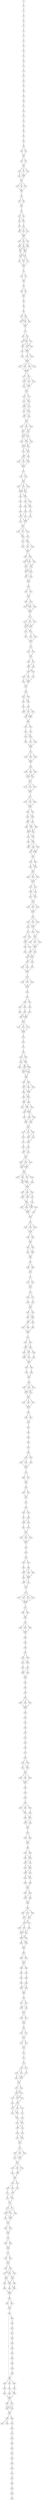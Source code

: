 strict digraph  {
	S0 -> S1 [ label = G ];
	S1 -> S2 [ label = G ];
	S2 -> S3 [ label = C ];
	S3 -> S4 [ label = T ];
	S4 -> S5 [ label = G ];
	S5 -> S6 [ label = C ];
	S6 -> S7 [ label = T ];
	S7 -> S8 [ label = C ];
	S8 -> S9 [ label = T ];
	S9 -> S10 [ label = C ];
	S10 -> S11 [ label = A ];
	S11 -> S12 [ label = C ];
	S12 -> S13 [ label = T ];
	S13 -> S14 [ label = G ];
	S14 -> S15 [ label = G ];
	S15 -> S16 [ label = C ];
	S16 -> S17 [ label = G ];
	S17 -> S18 [ label = C ];
	S18 -> S19 [ label = C ];
	S19 -> S20 [ label = G ];
	S20 -> S21 [ label = C ];
	S21 -> S22 [ label = C ];
	S22 -> S23 [ label = G ];
	S23 -> S24 [ label = A ];
	S24 -> S25 [ label = C ];
	S25 -> S26 [ label = T ];
	S26 -> S27 [ label = G ];
	S27 -> S28 [ label = G ];
	S28 -> S29 [ label = G ];
	S29 -> S30 [ label = C ];
	S29 -> S31 [ label = A ];
	S30 -> S32 [ label = C ];
	S31 -> S32 [ label = C ];
	S32 -> S33 [ label = A ];
	S32 -> S34 [ label = T ];
	S33 -> S35 [ label = C ];
	S34 -> S35 [ label = C ];
	S35 -> S36 [ label = A ];
	S35 -> S37 [ label = T ];
	S35 -> S38 [ label = G ];
	S36 -> S39 [ label = C ];
	S36 -> S40 [ label = A ];
	S37 -> S39 [ label = C ];
	S38 -> S39 [ label = C ];
	S39 -> S41 [ label = G ];
	S40 -> S41 [ label = G ];
	S41 -> S42 [ label = A ];
	S41 -> S43 [ label = C ];
	S41 -> S44 [ label = G ];
	S42 -> S45 [ label = T ];
	S43 -> S45 [ label = T ];
	S44 -> S45 [ label = T ];
	S45 -> S46 [ label = T ];
	S46 -> S47 [ label = C ];
	S46 -> S48 [ label = T ];
	S47 -> S49 [ label = T ];
	S48 -> S49 [ label = T ];
	S49 -> S50 [ label = G ];
	S50 -> S51 [ label = C ];
	S50 -> S52 [ label = T ];
	S51 -> S53 [ label = T ];
	S51 -> S54 [ label = A ];
	S52 -> S53 [ label = T ];
	S53 -> S55 [ label = C ];
	S54 -> S56 [ label = G ];
	S55 -> S57 [ label = G ];
	S55 -> S58 [ label = T ];
	S55 -> S59 [ label = C ];
	S56 -> S59 [ label = C ];
	S57 -> S60 [ label = C ];
	S58 -> S60 [ label = C ];
	S59 -> S60 [ label = C ];
	S60 -> S61 [ label = G ];
	S60 -> S62 [ label = A ];
	S60 -> S63 [ label = T ];
	S61 -> S64 [ label = C ];
	S62 -> S64 [ label = C ];
	S62 -> S65 [ label = A ];
	S62 -> S66 [ label = G ];
	S63 -> S66 [ label = G ];
	S64 -> S67 [ label = G ];
	S64 -> S68 [ label = A ];
	S65 -> S68 [ label = A ];
	S66 -> S68 [ label = A ];
	S66 -> S67 [ label = G ];
	S67 -> S69 [ label = C ];
	S67 -> S70 [ label = A ];
	S68 -> S69 [ label = C ];
	S68 -> S70 [ label = A ];
	S69 -> S71 [ label = C ];
	S69 -> S72 [ label = G ];
	S70 -> S71 [ label = C ];
	S70 -> S73 [ label = A ];
	S71 -> S74 [ label = T ];
	S72 -> S74 [ label = T ];
	S73 -> S74 [ label = T ];
	S74 -> S75 [ label = G ];
	S75 -> S76 [ label = C ];
	S75 -> S77 [ label = T ];
	S76 -> S78 [ label = C ];
	S77 -> S78 [ label = C ];
	S78 -> S79 [ label = A ];
	S79 -> S80 [ label = G ];
	S79 -> S81 [ label = A ];
	S80 -> S82 [ label = G ];
	S81 -> S82 [ label = G ];
	S82 -> S83 [ label = A ];
	S83 -> S84 [ label = G ];
	S84 -> S85 [ label = G ];
	S85 -> S86 [ label = A ];
	S85 -> S87 [ label = G ];
	S86 -> S88 [ label = T ];
	S86 -> S89 [ label = C ];
	S86 -> S90 [ label = G ];
	S87 -> S88 [ label = T ];
	S88 -> S91 [ label = T ];
	S89 -> S91 [ label = T ];
	S90 -> S91 [ label = T ];
	S91 -> S92 [ label = T ];
	S92 -> S93 [ label = C ];
	S92 -> S94 [ label = T ];
	S93 -> S95 [ label = A ];
	S93 -> S96 [ label = C ];
	S93 -> S97 [ label = T ];
	S94 -> S96 [ label = C ];
	S95 -> S98 [ label = A ];
	S96 -> S98 [ label = A ];
	S96 -> S99 [ label = G ];
	S96 -> S100 [ label = T ];
	S97 -> S100 [ label = T ];
	S98 -> S101 [ label = C ];
	S98 -> S102 [ label = G ];
	S99 -> S102 [ label = G ];
	S100 -> S102 [ label = G ];
	S101 -> S103 [ label = C ];
	S102 -> S104 [ label = A ];
	S102 -> S105 [ label = G ];
	S103 -> S106 [ label = T ];
	S104 -> S106 [ label = T ];
	S105 -> S106 [ label = T ];
	S106 -> S107 [ label = A ];
	S106 -> S108 [ label = G ];
	S106 -> S109 [ label = T ];
	S106 -> S110 [ label = C ];
	S107 -> S111 [ label = C ];
	S108 -> S111 [ label = C ];
	S109 -> S111 [ label = C ];
	S110 -> S111 [ label = C ];
	S111 -> S112 [ label = G ];
	S111 -> S113 [ label = A ];
	S112 -> S114 [ label = C ];
	S112 -> S115 [ label = A ];
	S112 -> S116 [ label = T ];
	S113 -> S115 [ label = A ];
	S114 -> S117 [ label = T ];
	S115 -> S118 [ label = A ];
	S115 -> S117 [ label = T ];
	S116 -> S117 [ label = T ];
	S117 -> S119 [ label = C ];
	S118 -> S119 [ label = C ];
	S119 -> S120 [ label = C ];
	S119 -> S121 [ label = T ];
	S120 -> S122 [ label = T ];
	S120 -> S123 [ label = A ];
	S121 -> S123 [ label = A ];
	S122 -> S124 [ label = A ];
	S123 -> S125 [ label = G ];
	S123 -> S124 [ label = A ];
	S124 -> S126 [ label = C ];
	S124 -> S127 [ label = T ];
	S125 -> S126 [ label = C ];
	S126 -> S128 [ label = A ];
	S126 -> S129 [ label = C ];
	S127 -> S129 [ label = C ];
	S128 -> S130 [ label = A ];
	S129 -> S130 [ label = A ];
	S130 -> S131 [ label = C ];
	S130 -> S132 [ label = A ];
	S130 -> S133 [ label = G ];
	S131 -> S134 [ label = A ];
	S132 -> S134 [ label = A ];
	S132 -> S135 [ label = G ];
	S133 -> S135 [ label = G ];
	S134 -> S136 [ label = G ];
	S134 -> S137 [ label = C ];
	S135 -> S136 [ label = G ];
	S135 -> S137 [ label = C ];
	S136 -> S138 [ label = C ];
	S136 -> S139 [ label = T ];
	S137 -> S140 [ label = A ];
	S137 -> S138 [ label = C ];
	S138 -> S141 [ label = T ];
	S138 -> S142 [ label = C ];
	S139 -> S141 [ label = T ];
	S140 -> S141 [ label = T ];
	S141 -> S143 [ label = G ];
	S141 -> S144 [ label = A ];
	S142 -> S144 [ label = A ];
	S143 -> S145 [ label = C ];
	S144 -> S146 [ label = T ];
	S144 -> S145 [ label = C ];
	S145 -> S147 [ label = G ];
	S145 -> S148 [ label = C ];
	S145 -> S149 [ label = A ];
	S146 -> S149 [ label = A ];
	S147 -> S150 [ label = T ];
	S148 -> S150 [ label = T ];
	S149 -> S150 [ label = T ];
	S150 -> S151 [ label = G ];
	S151 -> S152 [ label = C ];
	S151 -> S153 [ label = A ];
	S152 -> S154 [ label = G ];
	S153 -> S154 [ label = G ];
	S154 -> S155 [ label = C ];
	S154 -> S156 [ label = A ];
	S154 -> S157 [ label = G ];
	S155 -> S158 [ label = G ];
	S155 -> S159 [ label = T ];
	S156 -> S158 [ label = G ];
	S157 -> S158 [ label = G ];
	S158 -> S160 [ label = G ];
	S158 -> S161 [ label = C ];
	S159 -> S161 [ label = C ];
	S160 -> S162 [ label = G ];
	S161 -> S163 [ label = C ];
	S161 -> S164 [ label = T ];
	S162 -> S165 [ label = G ];
	S163 -> S166 [ label = C ];
	S163 -> S167 [ label = A ];
	S164 -> S167 [ label = A ];
	S165 -> S168 [ label = C ];
	S166 -> S169 [ label = G ];
	S167 -> S170 [ label = A ];
	S168 -> S171 [ label = G ];
	S169 -> S171 [ label = G ];
	S169 -> S172 [ label = C ];
	S170 -> S173 [ label = A ];
	S171 -> S174 [ label = G ];
	S171 -> S175 [ label = A ];
	S172 -> S174 [ label = G ];
	S173 -> S174 [ label = G ];
	S174 -> S176 [ label = T ];
	S175 -> S176 [ label = T ];
	S176 -> S177 [ label = G ];
	S176 -> S178 [ label = A ];
	S176 -> S179 [ label = C ];
	S177 -> S180 [ label = C ];
	S178 -> S181 [ label = T ];
	S179 -> S180 [ label = C ];
	S180 -> S182 [ label = G ];
	S180 -> S183 [ label = T ];
	S181 -> S183 [ label = T ];
	S182 -> S184 [ label = C ];
	S183 -> S185 [ label = G ];
	S183 -> S186 [ label = T ];
	S184 -> S187 [ label = G ];
	S185 -> S187 [ label = G ];
	S186 -> S187 [ label = G ];
	S187 -> S188 [ label = A ];
	S187 -> S189 [ label = C ];
	S188 -> S190 [ label = C ];
	S188 -> S191 [ label = G ];
	S188 -> S192 [ label = A ];
	S189 -> S191 [ label = G ];
	S190 -> S193 [ label = G ];
	S191 -> S193 [ label = G ];
	S191 -> S194 [ label = A ];
	S192 -> S194 [ label = A ];
	S193 -> S195 [ label = C ];
	S193 -> S196 [ label = T ];
	S194 -> S196 [ label = T ];
	S194 -> S195 [ label = C ];
	S195 -> S197 [ label = G ];
	S196 -> S197 [ label = G ];
	S196 -> S198 [ label = T ];
	S197 -> S199 [ label = G ];
	S198 -> S199 [ label = G ];
	S199 -> S200 [ label = A ];
	S200 -> S201 [ label = G ];
	S200 -> S202 [ label = A ];
	S201 -> S203 [ label = C ];
	S202 -> S203 [ label = C ];
	S203 -> S204 [ label = A ];
	S203 -> S205 [ label = G ];
	S204 -> S206 [ label = C ];
	S204 -> S207 [ label = A ];
	S204 -> S208 [ label = T ];
	S205 -> S206 [ label = C ];
	S206 -> S209 [ label = G ];
	S207 -> S209 [ label = G ];
	S208 -> S209 [ label = G ];
	S209 -> S210 [ label = G ];
	S210 -> S211 [ label = A ];
	S210 -> S212 [ label = T ];
	S210 -> S213 [ label = C ];
	S211 -> S214 [ label = G ];
	S211 -> S215 [ label = A ];
	S212 -> S214 [ label = G ];
	S213 -> S215 [ label = A ];
	S213 -> S214 [ label = G ];
	S214 -> S216 [ label = T ];
	S215 -> S217 [ label = C ];
	S215 -> S216 [ label = T ];
	S216 -> S218 [ label = G ];
	S216 -> S219 [ label = C ];
	S217 -> S220 [ label = T ];
	S218 -> S221 [ label = T ];
	S219 -> S221 [ label = T ];
	S220 -> S221 [ label = T ];
	S221 -> S222 [ label = G ];
	S222 -> S223 [ label = C ];
	S222 -> S224 [ label = T ];
	S223 -> S225 [ label = C ];
	S224 -> S225 [ label = C ];
	S225 -> S226 [ label = G ];
	S225 -> S227 [ label = A ];
	S226 -> S228 [ label = G ];
	S227 -> S229 [ label = A ];
	S227 -> S228 [ label = G ];
	S228 -> S230 [ label = G ];
	S228 -> S231 [ label = C ];
	S229 -> S231 [ label = C ];
	S230 -> S232 [ label = C ];
	S231 -> S233 [ label = A ];
	S231 -> S234 [ label = T ];
	S232 -> S235 [ label = G ];
	S233 -> S236 [ label = C ];
	S233 -> S235 [ label = G ];
	S234 -> S235 [ label = G ];
	S235 -> S237 [ label = T ];
	S236 -> S237 [ label = T ];
	S237 -> S238 [ label = G ];
	S238 -> S239 [ label = C ];
	S238 -> S240 [ label = T ];
	S239 -> S241 [ label = G ];
	S240 -> S241 [ label = G ];
	S240 -> S242 [ label = C ];
	S241 -> S243 [ label = G ];
	S242 -> S244 [ label = A ];
	S243 -> S245 [ label = G ];
	S243 -> S246 [ label = T ];
	S243 -> S247 [ label = C ];
	S244 -> S246 [ label = T ];
	S245 -> S248 [ label = C ];
	S246 -> S248 [ label = C ];
	S247 -> S249 [ label = T ];
	S247 -> S248 [ label = C ];
	S248 -> S250 [ label = T ];
	S249 -> S250 [ label = T ];
	S250 -> S251 [ label = C ];
	S250 -> S252 [ label = G ];
	S251 -> S253 [ label = G ];
	S252 -> S254 [ label = A ];
	S253 -> S255 [ label = A ];
	S253 -> S256 [ label = G ];
	S254 -> S255 [ label = A ];
	S255 -> S257 [ label = C ];
	S255 -> S258 [ label = T ];
	S256 -> S259 [ label = A ];
	S257 -> S260 [ label = G ];
	S258 -> S260 [ label = G ];
	S259 -> S260 [ label = G ];
	S260 -> S261 [ label = C ];
	S261 -> S262 [ label = G ];
	S261 -> S263 [ label = C ];
	S261 -> S264 [ label = A ];
	S262 -> S265 [ label = C ];
	S263 -> S265 [ label = C ];
	S264 -> S265 [ label = C ];
	S265 -> S266 [ label = A ];
	S266 -> S267 [ label = G ];
	S266 -> S268 [ label = T ];
	S266 -> S269 [ label = A ];
	S267 -> S270 [ label = G ];
	S268 -> S270 [ label = G ];
	S269 -> S270 [ label = G ];
	S269 -> S271 [ label = C ];
	S270 -> S272 [ label = A ];
	S271 -> S272 [ label = A ];
	S272 -> S273 [ label = G ];
	S272 -> S274 [ label = C ];
	S272 -> S275 [ label = A ];
	S273 -> S276 [ label = C ];
	S274 -> S276 [ label = C ];
	S275 -> S276 [ label = C ];
	S276 -> S277 [ label = T ];
	S277 -> S278 [ label = A ];
	S277 -> S279 [ label = G ];
	S277 -> S280 [ label = C ];
	S278 -> S281 [ label = T ];
	S279 -> S281 [ label = T ];
	S280 -> S281 [ label = T ];
	S281 -> S282 [ label = T ];
	S281 -> S283 [ label = A ];
	S282 -> S284 [ label = C ];
	S282 -> S285 [ label = T ];
	S283 -> S284 [ label = C ];
	S284 -> S286 [ label = T ];
	S284 -> S287 [ label = C ];
	S285 -> S286 [ label = T ];
	S286 -> S288 [ label = C ];
	S286 -> S289 [ label = T ];
	S287 -> S289 [ label = T ];
	S287 -> S290 [ label = A ];
	S288 -> S291 [ label = G ];
	S289 -> S291 [ label = G ];
	S289 -> S292 [ label = A ];
	S290 -> S291 [ label = G ];
	S291 -> S293 [ label = C ];
	S291 -> S294 [ label = A ];
	S292 -> S293 [ label = C ];
	S293 -> S295 [ label = G ];
	S294 -> S296 [ label = A ];
	S294 -> S295 [ label = G ];
	S295 -> S297 [ label = C ];
	S295 -> S298 [ label = T ];
	S295 -> S299 [ label = G ];
	S296 -> S299 [ label = G ];
	S297 -> S300 [ label = G ];
	S298 -> S301 [ label = C ];
	S298 -> S300 [ label = G ];
	S299 -> S300 [ label = G ];
	S300 -> S302 [ label = T ];
	S301 -> S302 [ label = T ];
	S302 -> S303 [ label = C ];
	S302 -> S304 [ label = G ];
	S303 -> S305 [ label = C ];
	S303 -> S306 [ label = A ];
	S304 -> S306 [ label = A ];
	S305 -> S307 [ label = G ];
	S306 -> S307 [ label = G ];
	S307 -> S308 [ label = C ];
	S307 -> S309 [ label = G ];
	S307 -> S310 [ label = A ];
	S308 -> S311 [ label = G ];
	S309 -> S311 [ label = G ];
	S310 -> S311 [ label = G ];
	S311 -> S312 [ label = G ];
	S311 -> S313 [ label = A ];
	S312 -> S314 [ label = T ];
	S313 -> S314 [ label = T ];
	S313 -> S315 [ label = C ];
	S314 -> S316 [ label = A ];
	S314 -> S317 [ label = G ];
	S315 -> S317 [ label = G ];
	S316 -> S318 [ label = C ];
	S317 -> S318 [ label = C ];
	S318 -> S319 [ label = C ];
	S318 -> S320 [ label = T ];
	S318 -> S321 [ label = A ];
	S319 -> S322 [ label = C ];
	S320 -> S322 [ label = C ];
	S321 -> S322 [ label = C ];
	S322 -> S323 [ label = C ];
	S323 -> S324 [ label = G ];
	S323 -> S325 [ label = T ];
	S323 -> S326 [ label = C ];
	S324 -> S327 [ label = C ];
	S325 -> S327 [ label = C ];
	S325 -> S328 [ label = A ];
	S326 -> S327 [ label = C ];
	S327 -> S329 [ label = G ];
	S327 -> S330 [ label = C ];
	S328 -> S331 [ label = A ];
	S329 -> S332 [ label = C ];
	S330 -> S332 [ label = C ];
	S331 -> S333 [ label = A ];
	S331 -> S334 [ label = G ];
	S332 -> S335 [ label = C ];
	S332 -> S336 [ label = T ];
	S332 -> S337 [ label = G ];
	S333 -> S338 [ label = A ];
	S334 -> S338 [ label = A ];
	S335 -> S339 [ label = C ];
	S336 -> S339 [ label = C ];
	S337 -> S339 [ label = C ];
	S338 -> S340 [ label = G ];
	S338 -> S341 [ label = T ];
	S339 -> S342 [ label = C ];
	S339 -> S343 [ label = G ];
	S340 -> S344 [ label = T ];
	S341 -> S342 [ label = C ];
	S342 -> S345 [ label = C ];
	S342 -> S346 [ label = A ];
	S343 -> S345 [ label = C ];
	S344 -> S345 [ label = C ];
	S345 -> S347 [ label = A ];
	S345 -> S348 [ label = G ];
	S346 -> S347 [ label = A ];
	S347 -> S349 [ label = A ];
	S347 -> S350 [ label = G ];
	S348 -> S351 [ label = C ];
	S349 -> S352 [ label = C ];
	S350 -> S352 [ label = C ];
	S351 -> S352 [ label = C ];
	S352 -> S353 [ label = G ];
	S353 -> S354 [ label = C ];
	S353 -> S355 [ label = G ];
	S353 -> S356 [ label = T ];
	S354 -> S357 [ label = A ];
	S355 -> S357 [ label = A ];
	S356 -> S357 [ label = A ];
	S357 -> S358 [ label = A ];
	S358 -> S359 [ label = G ];
	S359 -> S360 [ label = G ];
	S359 -> S361 [ label = A ];
	S360 -> S362 [ label = C ];
	S360 -> S363 [ label = A ];
	S361 -> S364 [ label = G ];
	S362 -> S365 [ label = C ];
	S363 -> S366 [ label = G ];
	S364 -> S367 [ label = T ];
	S365 -> S368 [ label = C ];
	S366 -> S369 [ label = A ];
	S366 -> S368 [ label = C ];
	S367 -> S368 [ label = C ];
	S368 -> S370 [ label = T ];
	S369 -> S370 [ label = T ];
	S370 -> S371 [ label = G ];
	S370 -> S372 [ label = T ];
	S370 -> S373 [ label = C ];
	S371 -> S374 [ label = C ];
	S372 -> S374 [ label = C ];
	S373 -> S374 [ label = C ];
	S374 -> S375 [ label = T ];
	S375 -> S376 [ label = G ];
	S376 -> S377 [ label = G ];
	S377 -> S378 [ label = A ];
	S378 -> S379 [ label = G ];
	S378 -> S380 [ label = T ];
	S379 -> S381 [ label = G ];
	S379 -> S382 [ label = A ];
	S380 -> S381 [ label = G ];
	S381 -> S383 [ label = C ];
	S381 -> S384 [ label = G ];
	S382 -> S385 [ label = A ];
	S382 -> S384 [ label = G ];
	S383 -> S386 [ label = C ];
	S383 -> S387 [ label = T ];
	S384 -> S387 [ label = T ];
	S384 -> S386 [ label = C ];
	S385 -> S387 [ label = T ];
	S386 -> S388 [ label = A ];
	S387 -> S388 [ label = A ];
	S388 -> S389 [ label = C ];
	S388 -> S390 [ label = G ];
	S389 -> S391 [ label = C ];
	S389 -> S392 [ label = T ];
	S389 -> S393 [ label = A ];
	S390 -> S391 [ label = C ];
	S391 -> S394 [ label = G ];
	S391 -> S395 [ label = T ];
	S392 -> S395 [ label = T ];
	S393 -> S395 [ label = T ];
	S394 -> S396 [ label = T ];
	S394 -> S397 [ label = G ];
	S395 -> S397 [ label = G ];
	S396 -> S398 [ label = C ];
	S397 -> S399 [ label = G ];
	S397 -> S398 [ label = C ];
	S398 -> S400 [ label = A ];
	S398 -> S401 [ label = T ];
	S399 -> S402 [ label = C ];
	S399 -> S400 [ label = A ];
	S400 -> S403 [ label = T ];
	S400 -> S404 [ label = C ];
	S401 -> S403 [ label = T ];
	S402 -> S403 [ label = T ];
	S403 -> S405 [ label = G ];
	S403 -> S406 [ label = A ];
	S404 -> S407 [ label = C ];
	S405 -> S408 [ label = G ];
	S405 -> S409 [ label = T ];
	S406 -> S408 [ label = G ];
	S407 -> S409 [ label = T ];
	S408 -> S410 [ label = C ];
	S409 -> S410 [ label = C ];
	S410 -> S411 [ label = T ];
	S410 -> S412 [ label = C ];
	S410 -> S413 [ label = A ];
	S411 -> S414 [ label = G ];
	S412 -> S415 [ label = C ];
	S413 -> S416 [ label = A ];
	S413 -> S415 [ label = C ];
	S414 -> S417 [ label = T ];
	S415 -> S418 [ label = A ];
	S416 -> S418 [ label = A ];
	S417 -> S419 [ label = A ];
	S418 -> S420 [ label = G ];
	S419 -> S421 [ label = C ];
	S420 -> S421 [ label = C ];
	S420 -> S422 [ label = A ];
	S421 -> S423 [ label = T ];
	S422 -> S423 [ label = T ];
	S423 -> S424 [ label = C ];
	S423 -> S425 [ label = G ];
	S423 -> S426 [ label = T ];
	S424 -> S427 [ label = T ];
	S424 -> S428 [ label = C ];
	S425 -> S427 [ label = T ];
	S425 -> S428 [ label = C ];
	S426 -> S427 [ label = T ];
	S427 -> S429 [ label = C ];
	S428 -> S429 [ label = C ];
	S429 -> S430 [ label = C ];
	S429 -> S431 [ label = A ];
	S429 -> S432 [ label = T ];
	S429 -> S433 [ label = G ];
	S430 -> S434 [ label = G ];
	S430 -> S435 [ label = C ];
	S431 -> S435 [ label = C ];
	S432 -> S435 [ label = C ];
	S433 -> S436 [ label = T ];
	S434 -> S437 [ label = T ];
	S435 -> S437 [ label = T ];
	S436 -> S437 [ label = T ];
	S437 -> S438 [ label = G ];
	S437 -> S439 [ label = C ];
	S437 -> S440 [ label = A ];
	S438 -> S441 [ label = G ];
	S439 -> S442 [ label = A ];
	S439 -> S443 [ label = C ];
	S440 -> S441 [ label = G ];
	S440 -> S442 [ label = A ];
	S441 -> S444 [ label = A ];
	S442 -> S444 [ label = A ];
	S443 -> S445 [ label = G ];
	S444 -> S446 [ label = G ];
	S444 -> S447 [ label = A ];
	S444 -> S448 [ label = T ];
	S444 -> S449 [ label = C ];
	S445 -> S449 [ label = C ];
	S446 -> S450 [ label = C ];
	S447 -> S451 [ label = G ];
	S448 -> S450 [ label = C ];
	S449 -> S450 [ label = C ];
	S450 -> S452 [ label = A ];
	S451 -> S452 [ label = A ];
	S452 -> S453 [ label = G ];
	S453 -> S454 [ label = C ];
	S453 -> S455 [ label = G ];
	S453 -> S456 [ label = T ];
	S454 -> S457 [ label = T ];
	S455 -> S457 [ label = T ];
	S456 -> S457 [ label = T ];
	S457 -> S458 [ label = G ];
	S457 -> S459 [ label = A ];
	S458 -> S460 [ label = A ];
	S459 -> S460 [ label = A ];
	S460 -> S461 [ label = A ];
	S460 -> S462 [ label = G ];
	S461 -> S463 [ label = T ];
	S461 -> S464 [ label = C ];
	S462 -> S463 [ label = T ];
	S463 -> S465 [ label = G ];
	S464 -> S465 [ label = G ];
	S465 -> S467 [ label = A ];
	S467 -> S468 [ label = G ];
	S467 -> S469 [ label = A ];
	S468 -> S470 [ label = A ];
	S469 -> S470 [ label = A ];
	S470 -> S471 [ label = T ];
	S471 -> S472 [ label = G ];
	S471 -> S473 [ label = C ];
	S472 -> S474 [ label = A ];
	S473 -> S474 [ label = A ];
	S474 -> S475 [ label = T ];
	S475 -> S476 [ label = C ];
	S475 -> S477 [ label = A ];
	S476 -> S478 [ label = C ];
	S477 -> S479 [ label = A ];
	S478 -> S480 [ label = G ];
	S479 -> S480 [ label = G ];
	S480 -> S481 [ label = G ];
	S480 -> S482 [ label = T ];
	S481 -> S483 [ label = G ];
	S481 -> S484 [ label = A ];
	S482 -> S483 [ label = G ];
	S483 -> S485 [ label = A ];
	S483 -> S486 [ label = C ];
	S484 -> S485 [ label = A ];
	S485 -> S487 [ label = G ];
	S485 -> S488 [ label = C ];
	S486 -> S489 [ label = T ];
	S487 -> S490 [ label = C ];
	S488 -> S490 [ label = C ];
	S489 -> S490 [ label = C ];
	S490 -> S491 [ label = C ];
	S491 -> S492 [ label = C ];
	S491 -> S493 [ label = A ];
	S492 -> S494 [ label = A ];
	S493 -> S495 [ label = G ];
	S493 -> S494 [ label = A ];
	S494 -> S496 [ label = G ];
	S494 -> S497 [ label = C ];
	S495 -> S498 [ label = T ];
	S495 -> S497 [ label = C ];
	S496 -> S499 [ label = G ];
	S497 -> S500 [ label = A ];
	S497 -> S499 [ label = G ];
	S498 -> S501 [ label = T ];
	S499 -> S502 [ label = G ];
	S500 -> S502 [ label = G ];
	S501 -> S502 [ label = G ];
	S502 -> S503 [ label = C ];
	S502 -> S504 [ label = A ];
	S503 -> S505 [ label = T ];
	S504 -> S506 [ label = A ];
	S505 -> S507 [ label = G ];
	S506 -> S507 [ label = G ];
	S507 -> S508 [ label = G ];
	S508 -> S509 [ label = C ];
	S508 -> S510 [ label = T ];
	S508 -> S511 [ label = G ];
	S509 -> S512 [ label = C ];
	S510 -> S513 [ label = G ];
	S510 -> S512 [ label = C ];
	S511 -> S512 [ label = C ];
	S512 -> S514 [ label = A ];
	S513 -> S514 [ label = A ];
	S514 -> S515 [ label = A ];
	S514 -> S516 [ label = T ];
	S514 -> S517 [ label = G ];
	S515 -> S518 [ label = T ];
	S516 -> S518 [ label = T ];
	S517 -> S518 [ label = T ];
	S518 -> S519 [ label = T ];
	S519 -> S520 [ label = C ];
	S519 -> S521 [ label = T ];
	S520 -> S522 [ label = T ];
	S521 -> S522 [ label = T ];
	S522 -> S523 [ label = G ];
	S523 -> S524 [ label = G ];
	S524 -> S525 [ label = C ];
	S525 -> S526 [ label = A ];
	S526 -> S527 [ label = G ];
	S527 -> S528 [ label = G ];
	S528 -> S529 [ label = C ];
	S528 -> S530 [ label = T ];
	S529 -> S531 [ label = T ];
	S529 -> S532 [ label = G ];
	S530 -> S533 [ label = C ];
	S531 -> S534 [ label = G ];
	S532 -> S534 [ label = G ];
	S533 -> S534 [ label = G ];
	S534 -> S535 [ label = A ];
	S535 -> S536 [ label = C ];
	S535 -> S537 [ label = T ];
	S536 -> S538 [ label = C ];
	S537 -> S538 [ label = C ];
	S538 -> S539 [ label = A ];
	S539 -> S540 [ label = C ];
	S539 -> S541 [ label = T ];
	S540 -> S542 [ label = A ];
	S541 -> S542 [ label = A ];
	S542 -> S543 [ label = T ];
	S543 -> S544 [ label = C ];
	S544 -> S545 [ label = C ];
	S544 -> S546 [ label = A ];
	S545 -> S547 [ label = A ];
	S546 -> S548 [ label = G ];
	S547 -> S549 [ label = G ];
	S548 -> S550 [ label = A ];
	S548 -> S549 [ label = G ];
	S549 -> S551 [ label = C ];
	S550 -> S552 [ label = G ];
	S551 -> S553 [ label = C ];
	S552 -> S553 [ label = C ];
	S553 -> S554 [ label = C ];
	S553 -> S555 [ label = G ];
	S553 -> S556 [ label = T ];
	S554 -> S557 [ label = G ];
	S555 -> S557 [ label = G ];
	S556 -> S557 [ label = G ];
	S557 -> S558 [ label = T ];
	S558 -> S559 [ label = G ];
	S559 -> S560 [ label = T ];
	S560 -> S561 [ label = G ];
	S560 -> S562 [ label = A ];
	S561 -> S563 [ label = G ];
	S562 -> S564 [ label = C ];
	S563 -> S565 [ label = A ];
	S564 -> S566 [ label = C ];
	S564 -> S565 [ label = A ];
	S564 -> S567 [ label = G ];
	S565 -> S568 [ label = A ];
	S565 -> S569 [ label = G ];
	S566 -> S569 [ label = G ];
	S567 -> S569 [ label = G ];
	S568 -> S570 [ label = C ];
	S569 -> S571 [ label = T ];
	S569 -> S570 [ label = C ];
	S570 -> S572 [ label = G ];
	S571 -> S572 [ label = G ];
	S572 -> S573 [ label = G ];
	S573 -> S574 [ label = C ];
	S573 -> S575 [ label = G ];
	S573 -> S576 [ label = T ];
	S573 -> S577 [ label = A ];
	S574 -> S578 [ label = G ];
	S575 -> S578 [ label = G ];
	S576 -> S578 [ label = G ];
	S577 -> S578 [ label = G ];
	S578 -> S579 [ label = G ];
	S579 -> S580 [ label = T ];
	S579 -> S581 [ label = A ];
	S580 -> S582 [ label = G ];
	S581 -> S582 [ label = G ];
	S582 -> S583 [ label = G ];
	S583 -> S584 [ label = G ];
	S583 -> S585 [ label = A ];
	S583 -> S586 [ label = T ];
	S584 -> S587 [ label = C ];
	S585 -> S587 [ label = C ];
	S586 -> S587 [ label = C ];
	S587 -> S588 [ label = A ];
	S588 -> S589 [ label = G ];
	S589 -> S590 [ label = T ];
	S590 -> S591 [ label = G ];
	S591 -> S592 [ label = C ];
	S591 -> S593 [ label = T ];
	S592 -> S594 [ label = C ];
	S592 -> S595 [ label = T ];
	S593 -> S595 [ label = T ];
	S594 -> S596 [ label = A ];
	S595 -> S597 [ label = C ];
	S596 -> S598 [ label = C ];
	S597 -> S599 [ label = T ];
	S597 -> S598 [ label = C ];
	S598 -> S600 [ label = C ];
	S599 -> S600 [ label = C ];
	S600 -> S601 [ label = T ];
	S601 -> S602 [ label = G ];
	S602 -> S603 [ label = G ];
	S603 -> S604 [ label = A ];
	S604 -> S605 [ label = C ];
	S604 -> S606 [ label = T ];
	S604 -> S607 [ label = G ];
	S605 -> S608 [ label = A ];
	S606 -> S608 [ label = A ];
	S607 -> S608 [ label = A ];
	S608 -> S609 [ label = A ];
	S609 -> S610 [ label = C ];
	S610 -> S611 [ label = C ];
	S611 -> S612 [ label = T ];
	S612 -> S613 [ label = G ];
	S613 -> S614 [ label = C ];
	S614 -> S615 [ label = A ];
	S615 -> S616 [ label = G ];
	S616 -> S617 [ label = A ];
	S617 -> S618 [ label = C ];
	S618 -> S619 [ label = A ];
	S618 -> S620 [ label = G ];
	S619 -> S621 [ label = T ];
	S619 -> S622 [ label = C ];
	S620 -> S622 [ label = C ];
	S621 -> S623 [ label = T ];
	S622 -> S623 [ label = T ];
	S623 -> S624 [ label = G ];
	S623 -> S625 [ label = T ];
	S623 -> S626 [ label = C ];
	S624 -> S627 [ label = T ];
	S625 -> S627 [ label = T ];
	S626 -> S627 [ label = T ];
	S627 -> S628 [ label = G ];
	S628 -> S629 [ label = C ];
	S629 -> S630 [ label = A ];
	S630 -> S631 [ label = C ];
	S631 -> S632 [ label = C ];
	S631 -> S633 [ label = T ];
	S631 -> S634 [ label = G ];
	S632 -> S635 [ label = G ];
	S633 -> S635 [ label = G ];
	S634 -> S636 [ label = C ];
	S635 -> S637 [ label = T ];
	S635 -> S638 [ label = C ];
	S636 -> S637 [ label = T ];
	S637 -> S639 [ label = G ];
	S637 -> S640 [ label = C ];
	S638 -> S640 [ label = C ];
	S639 -> S641 [ label = T ];
	S640 -> S641 [ label = T ];
	S641 -> S642 [ label = G ];
	S642 -> S643 [ label = C ];
	S642 -> S644 [ label = T ];
	S643 -> S645 [ label = C ];
	S644 -> S645 [ label = C ];
	S645 -> S646 [ label = A ];
	S646 -> S647 [ label = C ];
	S646 -> S648 [ label = T ];
	S647 -> S649 [ label = G ];
	S647 -> S650 [ label = A ];
	S648 -> S650 [ label = A ];
	S649 -> S651 [ label = A ];
	S650 -> S651 [ label = A ];
	S650 -> S652 [ label = G ];
	S651 -> S653 [ label = G ];
	S651 -> S654 [ label = A ];
	S652 -> S653 [ label = G ];
	S653 -> S655 [ label = A ];
	S653 -> S656 [ label = G ];
	S654 -> S656 [ label = G ];
	S655 -> S657 [ label = A ];
	S656 -> S658 [ label = C ];
	S656 -> S657 [ label = A ];
	S657 -> S659 [ label = G ];
	S658 -> S660 [ label = C ];
	S659 -> S661 [ label = A ];
	S660 -> S661 [ label = A ];
	S661 -> S662 [ label = A ];
	S661 -> S663 [ label = G ];
	S662 -> S664 [ label = A ];
	S663 -> S665 [ label = G ];
	S663 -> S664 [ label = A ];
	S664 -> S666 [ label = A ];
	S665 -> S666 [ label = A ];
	S666 -> S667 [ label = C ];
	S667 -> S668 [ label = C ];
	S667 -> S669 [ label = G ];
	S667 -> S670 [ label = T ];
	S668 -> S671 [ label = A ];
	S669 -> S672 [ label = G ];
	S670 -> S671 [ label = A ];
	S670 -> S672 [ label = G ];
	S671 -> S673 [ label = A ];
	S671 -> S674 [ label = C ];
	S672 -> S674 [ label = C ];
	S673 -> S675 [ label = C ];
	S674 -> S676 [ label = T ];
	S674 -> S677 [ label = A ];
	S675 -> S678 [ label = A ];
	S676 -> S678 [ label = A ];
	S677 -> S678 [ label = A ];
	S677 -> S679 [ label = C ];
	S678 -> S680 [ label = A ];
	S678 -> S681 [ label = C ];
	S679 -> S680 [ label = A ];
	S680 -> S682 [ label = G ];
	S680 -> S683 [ label = A ];
	S681 -> S683 [ label = A ];
	S682 -> S684 [ label = C ];
	S683 -> S684 [ label = C ];
	S684 -> S685 [ label = A ];
	S685 -> S686 [ label = G ];
	S685 -> S687 [ label = A ];
	S686 -> S688 [ label = G ];
	S687 -> S688 [ label = G ];
	S688 -> S689 [ label = A ];
	S688 -> S690 [ label = C ];
	S689 -> S691 [ label = G ];
	S690 -> S692 [ label = C ];
	S691 -> S693 [ label = G ];
	S692 -> S694 [ label = A ];
	S693 -> S695 [ label = T ];
	S694 -> S696 [ label = A ];
	S695 -> S697 [ label = G ];
	S696 -> S698 [ label = A ];
	S696 -> S697 [ label = G ];
	S697 -> S699 [ label = G ];
	S698 -> S699 [ label = G ];
	S699 -> S700 [ label = A ];
	S700 -> S701 [ label = G ];
	S700 -> S702 [ label = A ];
	S701 -> S703 [ label = A ];
	S702 -> S704 [ label = C ];
	S702 -> S703 [ label = A ];
	S703 -> S705 [ label = G ];
	S704 -> S705 [ label = G ];
	S705 -> S706 [ label = G ];
	S705 -> S707 [ label = A ];
	S706 -> S708 [ label = A ];
	S707 -> S708 [ label = A ];
	S708 -> S709 [ label = G ];
	S709 -> S710 [ label = G ];
	S709 -> S711 [ label = C ];
	S710 -> S712 [ label = C ];
	S711 -> S712 [ label = C ];
	S712 -> S713 [ label = A ];
	S712 -> S714 [ label = G ];
	S713 -> S715 [ label = G ];
	S714 -> S715 [ label = G ];
	S715 -> S716 [ label = A ];
	S716 -> S717 [ label = T ];
	S717 -> S718 [ label = G ];
	S718 -> S719 [ label = G ];
	S718 -> S720 [ label = A ];
	S719 -> S721 [ label = T ];
	S720 -> S722 [ label = G ];
	S720 -> S723 [ label = A ];
	S721 -> S724 [ label = G ];
	S722 -> S724 [ label = G ];
	S723 -> S725 [ label = A ];
	S723 -> S724 [ label = G ];
	S724 -> S726 [ label = A ];
	S725 -> S726 [ label = A ];
	S726 -> S727 [ label = A ];
	S726 -> S728 [ label = G ];
	S727 -> S729 [ label = A ];
	S727 -> S730 [ label = G ];
	S728 -> S729 [ label = A ];
	S729 -> S731 [ label = C ];
	S729 -> S732 [ label = T ];
	S729 -> S733 [ label = A ];
	S730 -> S733 [ label = A ];
	S731 -> S734 [ label = G ];
	S732 -> S735 [ label = T ];
	S733 -> S734 [ label = G ];
	S734 -> S736 [ label = G ];
	S734 -> S737 [ label = T ];
	S734 -> S738 [ label = C ];
	S735 -> S737 [ label = T ];
	S736 -> S739 [ label = G ];
	S737 -> S739 [ label = G ];
	S737 -> S740 [ label = T ];
	S738 -> S741 [ label = A ];
	S739 -> S742 [ label = C ];
	S740 -> S742 [ label = C ];
	S741 -> S743 [ label = T ];
	S742 -> S744 [ label = G ];
	S742 -> S745 [ label = A ];
	S743 -> S744 [ label = G ];
	S744 -> S746 [ label = A ];
	S744 -> S747 [ label = G ];
	S745 -> S747 [ label = G ];
	S746 -> S748 [ label = A ];
	S747 -> S749 [ label = C ];
	S748 -> S750 [ label = A ];
	S749 -> S750 [ label = A ];
	S749 -> S751 [ label = T ];
	S750 -> S752 [ label = G ];
	S751 -> S752 [ label = G ];
	S752 -> S753 [ label = C ];
	S753 -> S754 [ label = T ];
	S753 -> S755 [ label = C ];
	S753 -> S756 [ label = A ];
	S754 -> S757 [ label = G ];
	S754 -> S758 [ label = T ];
	S755 -> S758 [ label = T ];
	S756 -> S758 [ label = T ];
	S757 -> S759 [ label = C ];
	S758 -> S759 [ label = C ];
	S759 -> S760 [ label = G ];
	S759 -> S761 [ label = C ];
	S759 -> S762 [ label = A ];
	S760 -> S763 [ label = C ];
	S761 -> S764 [ label = A ];
	S762 -> S764 [ label = A ];
	S763 -> S765 [ label = A ];
	S764 -> S765 [ label = A ];
	S765 -> S766 [ label = A ];
	S765 -> S767 [ label = G ];
	S766 -> S768 [ label = T ];
	S766 -> S769 [ label = C ];
	S767 -> S770 [ label = G ];
	S768 -> S771 [ label = A ];
	S769 -> S772 [ label = T ];
	S770 -> S772 [ label = T ];
	S771 -> S773 [ label = C ];
	S771 -> S774 [ label = T ];
	S772 -> S774 [ label = T ];
	S773 -> S775 [ label = G ];
	S774 -> S775 [ label = G ];
	S775 -> S776 [ label = G ];
	S775 -> S777 [ label = C ];
	S776 -> S778 [ label = G ];
	S776 -> S779 [ label = A ];
	S777 -> S778 [ label = G ];
	S777 -> S780 [ label = T ];
	S778 -> S781 [ label = G ];
	S778 -> S782 [ label = T ];
	S779 -> S782 [ label = T ];
	S780 -> S782 [ label = T ];
	S781 -> S783 [ label = C ];
	S782 -> S783 [ label = C ];
	S783 -> S784 [ label = C ];
	S783 -> S785 [ label = A ];
	S784 -> S786 [ label = G ];
	S785 -> S786 [ label = G ];
	S786 -> S787 [ label = A ];
	S787 -> S788 [ label = C ];
	S787 -> S789 [ label = T ];
	S788 -> S790 [ label = A ];
	S789 -> S790 [ label = A ];
	S790 -> S791 [ label = T ];
	S791 -> S792 [ label = C ];
	S791 -> S793 [ label = A ];
	S792 -> S794 [ label = A ];
	S793 -> S794 [ label = A ];
	S794 -> S795 [ label = C ];
	S794 -> S796 [ label = G ];
	S795 -> S797 [ label = G ];
	S795 -> S798 [ label = A ];
	S795 -> S799 [ label = C ];
	S796 -> S799 [ label = C ];
	S797 -> S800 [ label = C ];
	S798 -> S801 [ label = A ];
	S799 -> S801 [ label = A ];
	S799 -> S800 [ label = C ];
	S800 -> S802 [ label = T ];
	S800 -> S803 [ label = G ];
	S801 -> S803 [ label = G ];
	S801 -> S804 [ label = C ];
	S802 -> S805 [ label = C ];
	S803 -> S806 [ label = G ];
	S803 -> S807 [ label = A ];
	S804 -> S807 [ label = A ];
	S805 -> S808 [ label = T ];
	S806 -> S808 [ label = T ];
	S807 -> S808 [ label = T ];
	S808 -> S809 [ label = T ];
	S809 -> S810 [ label = C ];
	S809 -> S811 [ label = T ];
	S810 -> S812 [ label = T ];
	S811 -> S812 [ label = T ];
	S812 -> S813 [ label = T ];
	S813 -> S814 [ label = C ];
	S813 -> S815 [ label = T ];
	S814 -> S816 [ label = C ];
	S814 -> S817 [ label = A ];
	S814 -> S818 [ label = T ];
	S815 -> S819 [ label = A ];
	S816 -> S820 [ label = A ];
	S817 -> S821 [ label = T ];
	S818 -> S822 [ label = G ];
	S819 -> S823 [ label = A ];
	S820 -> S824 [ label = G ];
	S821 -> S825 [ label = C ];
	S821 -> S826 [ label = T ];
	S822 -> S825 [ label = C ];
	S823 -> S827 [ label = A ];
	S824 -> S828 [ label = A ];
	S825 -> S828 [ label = A ];
	S826 -> S828 [ label = A ];
	S827 -> S829 [ label = A ];
	S828 -> S830 [ label = A ];
	S828 -> S831 [ label = G ];
	S829 -> S832 [ label = A ];
	S830 -> S833 [ label = A ];
	S830 -> S834 [ label = G ];
	S831 -> S834 [ label = G ];
	S831 -> S833 [ label = A ];
	S832 -> S835 [ label = G ];
	S833 -> S836 [ label = A ];
	S834 -> S836 [ label = A ];
	S835 -> S837 [ label = G ];
	S836 -> S838 [ label = A ];
	S836 -> S839 [ label = G ];
	S837 -> S840 [ label = C ];
	S838 -> S841 [ label = G ];
	S838 -> S842 [ label = A ];
	S839 -> S843 [ label = C ];
	S840 -> S844 [ label = A ];
	S843 -> S845 [ label = A ];
	S844 -> S846 [ label = C ];
	S845 -> S847 [ label = G ];
	S846 -> S848 [ label = C ];
	S847 -> S849 [ label = A ];
	S848 -> S814 [ label = C ];
	S849 -> S850 [ label = A ];
	S850 -> S851 [ label = C ];
	S851 -> S852 [ label = G ];
	S852 -> S853 [ label = T ];
	S853 -> S854 [ label = T ];
	S854 -> S855 [ label = C ];
	S855 -> S856 [ label = A ];
	S856 -> S857 [ label = G ];
	S857 -> S858 [ label = C ];
	S858 -> S859 [ label = C ];
	S859 -> S860 [ label = C ];
	S860 -> S861 [ label = T ];
}
